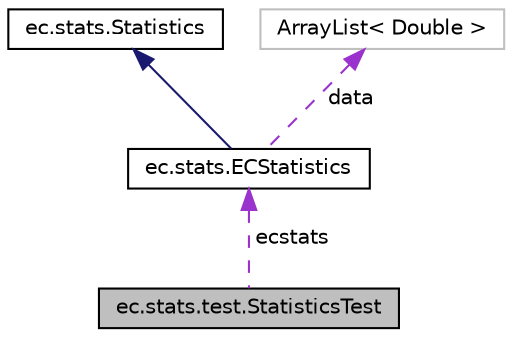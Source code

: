 digraph "ec.stats.test.StatisticsTest"
{
  edge [fontname="Helvetica",fontsize="10",labelfontname="Helvetica",labelfontsize="10"];
  node [fontname="Helvetica",fontsize="10",shape=record];
  Node1 [label="ec.stats.test.StatisticsTest",height=0.2,width=0.4,color="black", fillcolor="grey75", style="filled", fontcolor="black"];
  Node2 -> Node1 [dir="back",color="darkorchid3",fontsize="10",style="dashed",label=" ecstats" ,fontname="Helvetica"];
  Node2 [label="ec.stats.ECStatistics",height=0.2,width=0.4,color="black", fillcolor="white", style="filled",URL="$classec_1_1stats_1_1_e_c_statistics.html",tooltip="This class implements the Statistics interface and methods to calculate statistics on input data..."];
  Node3 -> Node2 [dir="back",color="midnightblue",fontsize="10",style="solid",fontname="Helvetica"];
  Node3 [label="ec.stats.Statistics",height=0.2,width=0.4,color="black", fillcolor="white", style="filled",URL="$interfaceec_1_1stats_1_1_statistics.html",tooltip="This is the interface for Statistics class implemented by ECStatistics class. "];
  Node4 -> Node2 [dir="back",color="darkorchid3",fontsize="10",style="dashed",label=" data" ,fontname="Helvetica"];
  Node4 [label="ArrayList\< Double \>",height=0.2,width=0.4,color="grey75", fillcolor="white", style="filled"];
}
